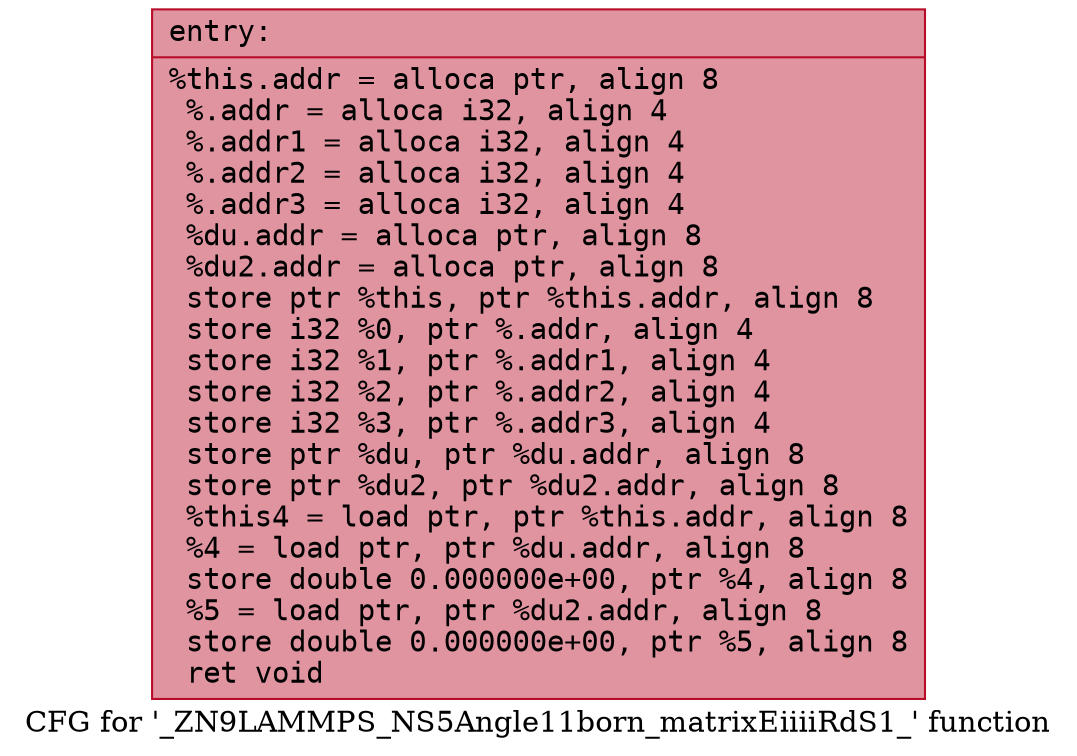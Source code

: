 digraph "CFG for '_ZN9LAMMPS_NS5Angle11born_matrixEiiiiRdS1_' function" {
	label="CFG for '_ZN9LAMMPS_NS5Angle11born_matrixEiiiiRdS1_' function";

	Node0x55d6952c9bd0 [shape=record,color="#b70d28ff", style=filled, fillcolor="#b70d2870" fontname="Courier",label="{entry:\l|  %this.addr = alloca ptr, align 8\l  %.addr = alloca i32, align 4\l  %.addr1 = alloca i32, align 4\l  %.addr2 = alloca i32, align 4\l  %.addr3 = alloca i32, align 4\l  %du.addr = alloca ptr, align 8\l  %du2.addr = alloca ptr, align 8\l  store ptr %this, ptr %this.addr, align 8\l  store i32 %0, ptr %.addr, align 4\l  store i32 %1, ptr %.addr1, align 4\l  store i32 %2, ptr %.addr2, align 4\l  store i32 %3, ptr %.addr3, align 4\l  store ptr %du, ptr %du.addr, align 8\l  store ptr %du2, ptr %du2.addr, align 8\l  %this4 = load ptr, ptr %this.addr, align 8\l  %4 = load ptr, ptr %du.addr, align 8\l  store double 0.000000e+00, ptr %4, align 8\l  %5 = load ptr, ptr %du2.addr, align 8\l  store double 0.000000e+00, ptr %5, align 8\l  ret void\l}"];
}
